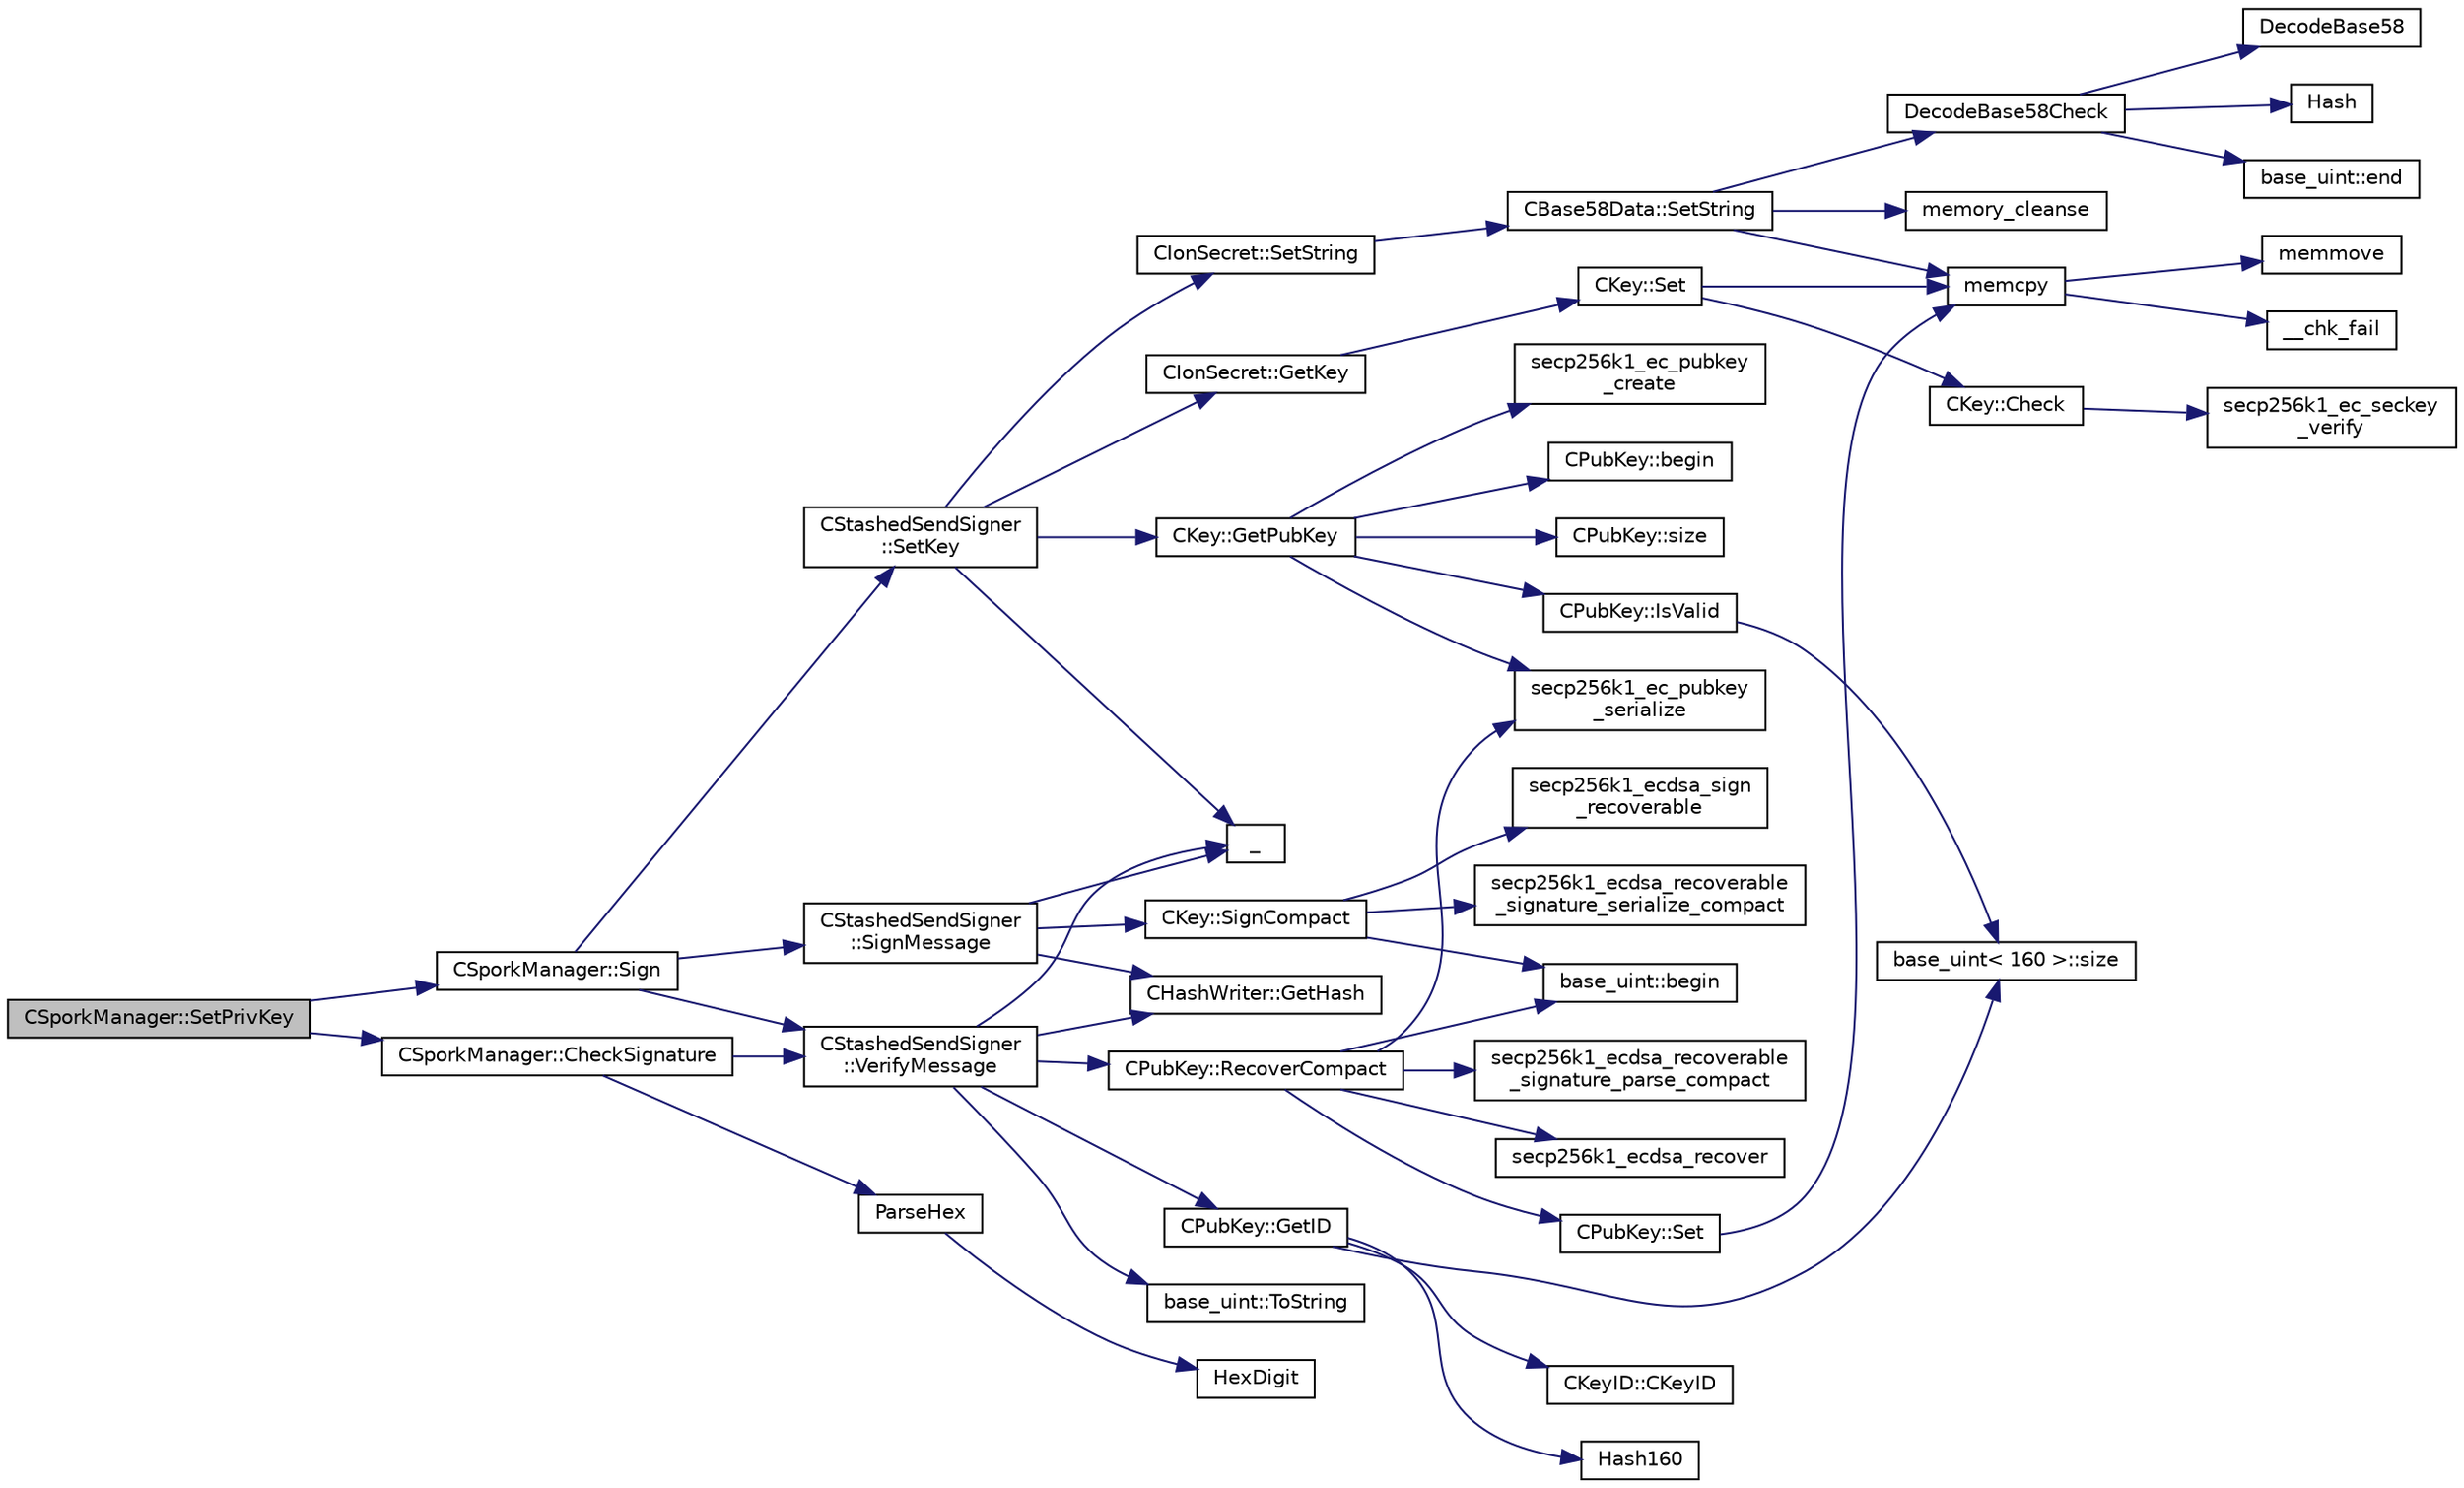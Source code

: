 digraph "CSporkManager::SetPrivKey"
{
  edge [fontname="Helvetica",fontsize="10",labelfontname="Helvetica",labelfontsize="10"];
  node [fontname="Helvetica",fontsize="10",shape=record];
  rankdir="LR";
  Node107 [label="CSporkManager::SetPrivKey",height=0.2,width=0.4,color="black", fillcolor="grey75", style="filled", fontcolor="black"];
  Node107 -> Node108 [color="midnightblue",fontsize="10",style="solid",fontname="Helvetica"];
  Node108 [label="CSporkManager::Sign",height=0.2,width=0.4,color="black", fillcolor="white", style="filled",URL="$class_c_spork_manager.html#adf1b5d40f378c4bd3a5ea31905b11f30"];
  Node108 -> Node109 [color="midnightblue",fontsize="10",style="solid",fontname="Helvetica"];
  Node109 [label="CStashedSendSigner\l::SetKey",height=0.2,width=0.4,color="black", fillcolor="white", style="filled",URL="$class_c_stashed_send_signer.html#a706eb86a74431f151080cb9e466fe6ce",tooltip="Set the private/public key values, returns true if successful. "];
  Node109 -> Node110 [color="midnightblue",fontsize="10",style="solid",fontname="Helvetica"];
  Node110 [label="CIonSecret::SetString",height=0.2,width=0.4,color="black", fillcolor="white", style="filled",URL="$class_c_ion_secret.html#a0b279b6a41b2992fae7d3f70f7977f1c"];
  Node110 -> Node111 [color="midnightblue",fontsize="10",style="solid",fontname="Helvetica"];
  Node111 [label="CBase58Data::SetString",height=0.2,width=0.4,color="black", fillcolor="white", style="filled",URL="$class_c_base58_data.html#a250fa3bc97d03c7d87de5485c8b49b57"];
  Node111 -> Node112 [color="midnightblue",fontsize="10",style="solid",fontname="Helvetica"];
  Node112 [label="DecodeBase58Check",height=0.2,width=0.4,color="black", fillcolor="white", style="filled",URL="$base58_8cpp.html#ae2dc7ad63e243509e0871ec4a5890678",tooltip="Decode a base58-encoded string (psz) that includes a checksum into a byte vector (vchRet), return true if decoding is successful. "];
  Node112 -> Node113 [color="midnightblue",fontsize="10",style="solid",fontname="Helvetica"];
  Node113 [label="DecodeBase58",height=0.2,width=0.4,color="black", fillcolor="white", style="filled",URL="$base58_8cpp.html#a0f74d1d6e7e982cad4b0e538acea4538",tooltip="Decode a base58-encoded string (psz) into a byte vector (vchRet). "];
  Node112 -> Node114 [color="midnightblue",fontsize="10",style="solid",fontname="Helvetica"];
  Node114 [label="Hash",height=0.2,width=0.4,color="black", fillcolor="white", style="filled",URL="$hash_8h.html#ab3f6c437460137530d86e09c2c102e99"];
  Node112 -> Node115 [color="midnightblue",fontsize="10",style="solid",fontname="Helvetica"];
  Node115 [label="base_uint::end",height=0.2,width=0.4,color="black", fillcolor="white", style="filled",URL="$classbase__uint.html#a76539ef6be800bc02e4038f457a4f74a"];
  Node111 -> Node116 [color="midnightblue",fontsize="10",style="solid",fontname="Helvetica"];
  Node116 [label="memcpy",height=0.2,width=0.4,color="black", fillcolor="white", style="filled",URL="$glibc__compat_8cpp.html#a0f46826ab0466591e136db24394923cf"];
  Node116 -> Node117 [color="midnightblue",fontsize="10",style="solid",fontname="Helvetica"];
  Node117 [label="memmove",height=0.2,width=0.4,color="black", fillcolor="white", style="filled",URL="$glibc__compat_8cpp.html#a9778d49e9029dd75bc53ecbbf9f5e9a1"];
  Node116 -> Node118 [color="midnightblue",fontsize="10",style="solid",fontname="Helvetica"];
  Node118 [label="__chk_fail",height=0.2,width=0.4,color="black", fillcolor="white", style="filled",URL="$glibc__compat_8cpp.html#a424ac71631da5ada2976630ff67051d1"];
  Node111 -> Node119 [color="midnightblue",fontsize="10",style="solid",fontname="Helvetica"];
  Node119 [label="memory_cleanse",height=0.2,width=0.4,color="black", fillcolor="white", style="filled",URL="$cleanse_8cpp.html#a5a4afb85dd16ecc1f6019c782db78663"];
  Node109 -> Node120 [color="midnightblue",fontsize="10",style="solid",fontname="Helvetica"];
  Node120 [label="_",height=0.2,width=0.4,color="black", fillcolor="white", style="filled",URL="$ui__interface_8h.html#aad133bb6103b53cebf03fd01e2f11ba1",tooltip="Translation function: Call Translate signal on UI interface, which returns a boost::optional result..."];
  Node109 -> Node121 [color="midnightblue",fontsize="10",style="solid",fontname="Helvetica"];
  Node121 [label="CIonSecret::GetKey",height=0.2,width=0.4,color="black", fillcolor="white", style="filled",URL="$class_c_ion_secret.html#a5220650629f8d852bd6cffeec00df235"];
  Node121 -> Node122 [color="midnightblue",fontsize="10",style="solid",fontname="Helvetica"];
  Node122 [label="CKey::Set",height=0.2,width=0.4,color="black", fillcolor="white", style="filled",URL="$class_c_key.html#aaa13d5f08456bba094210c5eeabf64c8"];
  Node122 -> Node123 [color="midnightblue",fontsize="10",style="solid",fontname="Helvetica"];
  Node123 [label="CKey::Check",height=0.2,width=0.4,color="black", fillcolor="white", style="filled",URL="$class_c_key.html#acec869bc75fa8f4d619ab025d367a97c"];
  Node123 -> Node124 [color="midnightblue",fontsize="10",style="solid",fontname="Helvetica"];
  Node124 [label="secp256k1_ec_seckey\l_verify",height=0.2,width=0.4,color="black", fillcolor="white", style="filled",URL="$secp256k1_8h.html#a366f922fc0c787351e82ff8e3a95f652",tooltip="Verify an ECDSA secret key. "];
  Node122 -> Node116 [color="midnightblue",fontsize="10",style="solid",fontname="Helvetica"];
  Node109 -> Node125 [color="midnightblue",fontsize="10",style="solid",fontname="Helvetica"];
  Node125 [label="CKey::GetPubKey",height=0.2,width=0.4,color="black", fillcolor="white", style="filled",URL="$class_c_key.html#aa1085c59603a62db6ec776300f250337"];
  Node125 -> Node126 [color="midnightblue",fontsize="10",style="solid",fontname="Helvetica"];
  Node126 [label="secp256k1_ec_pubkey\l_create",height=0.2,width=0.4,color="black", fillcolor="white", style="filled",URL="$secp256k1_8h.html#a7438071aa8a6dc4697abe4f4659f2161",tooltip="Compute the public key for a secret key. "];
  Node125 -> Node127 [color="midnightblue",fontsize="10",style="solid",fontname="Helvetica"];
  Node127 [label="secp256k1_ec_pubkey\l_serialize",height=0.2,width=0.4,color="black", fillcolor="white", style="filled",URL="$secp256k1_8h.html#a34977bf00322e510e881160c421836d7",tooltip="Serialize a pubkey object into a serialized byte sequence. "];
  Node125 -> Node128 [color="midnightblue",fontsize="10",style="solid",fontname="Helvetica"];
  Node128 [label="CPubKey::begin",height=0.2,width=0.4,color="black", fillcolor="white", style="filled",URL="$class_c_pub_key.html#a859ab9909d68092d6d4fc739237ab358"];
  Node125 -> Node129 [color="midnightblue",fontsize="10",style="solid",fontname="Helvetica"];
  Node129 [label="CPubKey::size",height=0.2,width=0.4,color="black", fillcolor="white", style="filled",URL="$class_c_pub_key.html#a6bb28fcf0a5f799c69f5b7269363b309"];
  Node125 -> Node130 [color="midnightblue",fontsize="10",style="solid",fontname="Helvetica"];
  Node130 [label="CPubKey::IsValid",height=0.2,width=0.4,color="black", fillcolor="white", style="filled",URL="$class_c_pub_key.html#a4fa94293cf8577fd039b9a133f6c7f30"];
  Node130 -> Node131 [color="midnightblue",fontsize="10",style="solid",fontname="Helvetica"];
  Node131 [label="base_uint\< 160 \>::size",height=0.2,width=0.4,color="black", fillcolor="white", style="filled",URL="$classbase__uint.html#a1f49b034e686269601ea89b0319b8004"];
  Node108 -> Node132 [color="midnightblue",fontsize="10",style="solid",fontname="Helvetica"];
  Node132 [label="CStashedSendSigner\l::SignMessage",height=0.2,width=0.4,color="black", fillcolor="white", style="filled",URL="$class_c_stashed_send_signer.html#a3a9275044c94eabef7ed9c2fdf35d2f6",tooltip="Sign the message, returns true if successful. "];
  Node132 -> Node133 [color="midnightblue",fontsize="10",style="solid",fontname="Helvetica"];
  Node133 [label="CKey::SignCompact",height=0.2,width=0.4,color="black", fillcolor="white", style="filled",URL="$class_c_key.html#afe77d80889aa68e92e6882e75424cfb8"];
  Node133 -> Node134 [color="midnightblue",fontsize="10",style="solid",fontname="Helvetica"];
  Node134 [label="secp256k1_ecdsa_sign\l_recoverable",height=0.2,width=0.4,color="black", fillcolor="white", style="filled",URL="$secp256k1__recovery_8h.html#a1b1f4423a232f681e90e5f9d28f3d148",tooltip="Create a recoverable ECDSA signature. "];
  Node133 -> Node135 [color="midnightblue",fontsize="10",style="solid",fontname="Helvetica"];
  Node135 [label="base_uint::begin",height=0.2,width=0.4,color="black", fillcolor="white", style="filled",URL="$classbase__uint.html#aaa32054bf4e8fbb31d54a75f6065174d"];
  Node133 -> Node136 [color="midnightblue",fontsize="10",style="solid",fontname="Helvetica"];
  Node136 [label="secp256k1_ecdsa_recoverable\l_signature_serialize_compact",height=0.2,width=0.4,color="black", fillcolor="white", style="filled",URL="$secp256k1__recovery_8h.html#a12f08c89ceb61949c6a4ec6eb2511185",tooltip="Serialize an ECDSA signature in compact format (64 bytes + recovery id). "];
  Node132 -> Node137 [color="midnightblue",fontsize="10",style="solid",fontname="Helvetica"];
  Node137 [label="CHashWriter::GetHash",height=0.2,width=0.4,color="black", fillcolor="white", style="filled",URL="$class_c_hash_writer.html#ae94a937211502eabf19477630090093a"];
  Node132 -> Node120 [color="midnightblue",fontsize="10",style="solid",fontname="Helvetica"];
  Node108 -> Node138 [color="midnightblue",fontsize="10",style="solid",fontname="Helvetica"];
  Node138 [label="CStashedSendSigner\l::VerifyMessage",height=0.2,width=0.4,color="black", fillcolor="white", style="filled",URL="$class_c_stashed_send_signer.html#a917e4eb567f2005a73ef59bafcf46bd4",tooltip="Verify the message, returns true if succcessful. "];
  Node138 -> Node139 [color="midnightblue",fontsize="10",style="solid",fontname="Helvetica"];
  Node139 [label="CPubKey::RecoverCompact",height=0.2,width=0.4,color="black", fillcolor="white", style="filled",URL="$class_c_pub_key.html#a169505e735a02db385486b0affeb565c"];
  Node139 -> Node140 [color="midnightblue",fontsize="10",style="solid",fontname="Helvetica"];
  Node140 [label="secp256k1_ecdsa_recoverable\l_signature_parse_compact",height=0.2,width=0.4,color="black", fillcolor="white", style="filled",URL="$secp256k1__recovery_8h.html#a6699b45dc75be70f028ac7d8ffaba46e",tooltip="Parse a compact ECDSA signature (64 bytes + recovery id). "];
  Node139 -> Node141 [color="midnightblue",fontsize="10",style="solid",fontname="Helvetica"];
  Node141 [label="secp256k1_ecdsa_recover",height=0.2,width=0.4,color="black", fillcolor="white", style="filled",URL="$secp256k1__recovery_8h.html#a7e156c6f4be24b07f4a563210dcb1a2e",tooltip="Recover an ECDSA public key from a signature. "];
  Node139 -> Node135 [color="midnightblue",fontsize="10",style="solid",fontname="Helvetica"];
  Node139 -> Node127 [color="midnightblue",fontsize="10",style="solid",fontname="Helvetica"];
  Node139 -> Node142 [color="midnightblue",fontsize="10",style="solid",fontname="Helvetica"];
  Node142 [label="CPubKey::Set",height=0.2,width=0.4,color="black", fillcolor="white", style="filled",URL="$class_c_pub_key.html#af59bc1d3be119c1f8b49d3c1e2c0797b"];
  Node142 -> Node116 [color="midnightblue",fontsize="10",style="solid",fontname="Helvetica"];
  Node138 -> Node137 [color="midnightblue",fontsize="10",style="solid",fontname="Helvetica"];
  Node138 -> Node120 [color="midnightblue",fontsize="10",style="solid",fontname="Helvetica"];
  Node138 -> Node143 [color="midnightblue",fontsize="10",style="solid",fontname="Helvetica"];
  Node143 [label="CPubKey::GetID",height=0.2,width=0.4,color="black", fillcolor="white", style="filled",URL="$class_c_pub_key.html#a2675f7e6f72eff68e7a5227289feb021"];
  Node143 -> Node144 [color="midnightblue",fontsize="10",style="solid",fontname="Helvetica"];
  Node144 [label="CKeyID::CKeyID",height=0.2,width=0.4,color="black", fillcolor="white", style="filled",URL="$class_c_key_i_d.html#a01dbd3c37820a2ffe89d106c6a7cf53d"];
  Node143 -> Node145 [color="midnightblue",fontsize="10",style="solid",fontname="Helvetica"];
  Node145 [label="Hash160",height=0.2,width=0.4,color="black", fillcolor="white", style="filled",URL="$hash_8h.html#a4490f70ddae16e9e48460a0416a48a6b"];
  Node143 -> Node131 [color="midnightblue",fontsize="10",style="solid",fontname="Helvetica"];
  Node138 -> Node146 [color="midnightblue",fontsize="10",style="solid",fontname="Helvetica"];
  Node146 [label="base_uint::ToString",height=0.2,width=0.4,color="black", fillcolor="white", style="filled",URL="$classbase__uint.html#acccba4d9d51a0c36261718ca0cbb293b"];
  Node107 -> Node147 [color="midnightblue",fontsize="10",style="solid",fontname="Helvetica"];
  Node147 [label="CSporkManager::CheckSignature",height=0.2,width=0.4,color="black", fillcolor="white", style="filled",URL="$class_c_spork_manager.html#a697d8c0ce5c422ea125eee96687aa7b3"];
  Node147 -> Node148 [color="midnightblue",fontsize="10",style="solid",fontname="Helvetica"];
  Node148 [label="ParseHex",height=0.2,width=0.4,color="black", fillcolor="white", style="filled",URL="$util_8cpp.html#abea395175fbc4a788ed0f0a41710b8a7"];
  Node148 -> Node149 [color="midnightblue",fontsize="10",style="solid",fontname="Helvetica"];
  Node149 [label="HexDigit",height=0.2,width=0.4,color="black", fillcolor="white", style="filled",URL="$util_8cpp.html#aa59e8a8c5a39cb5041f93bb95dd02119"];
  Node147 -> Node138 [color="midnightblue",fontsize="10",style="solid",fontname="Helvetica"];
}
